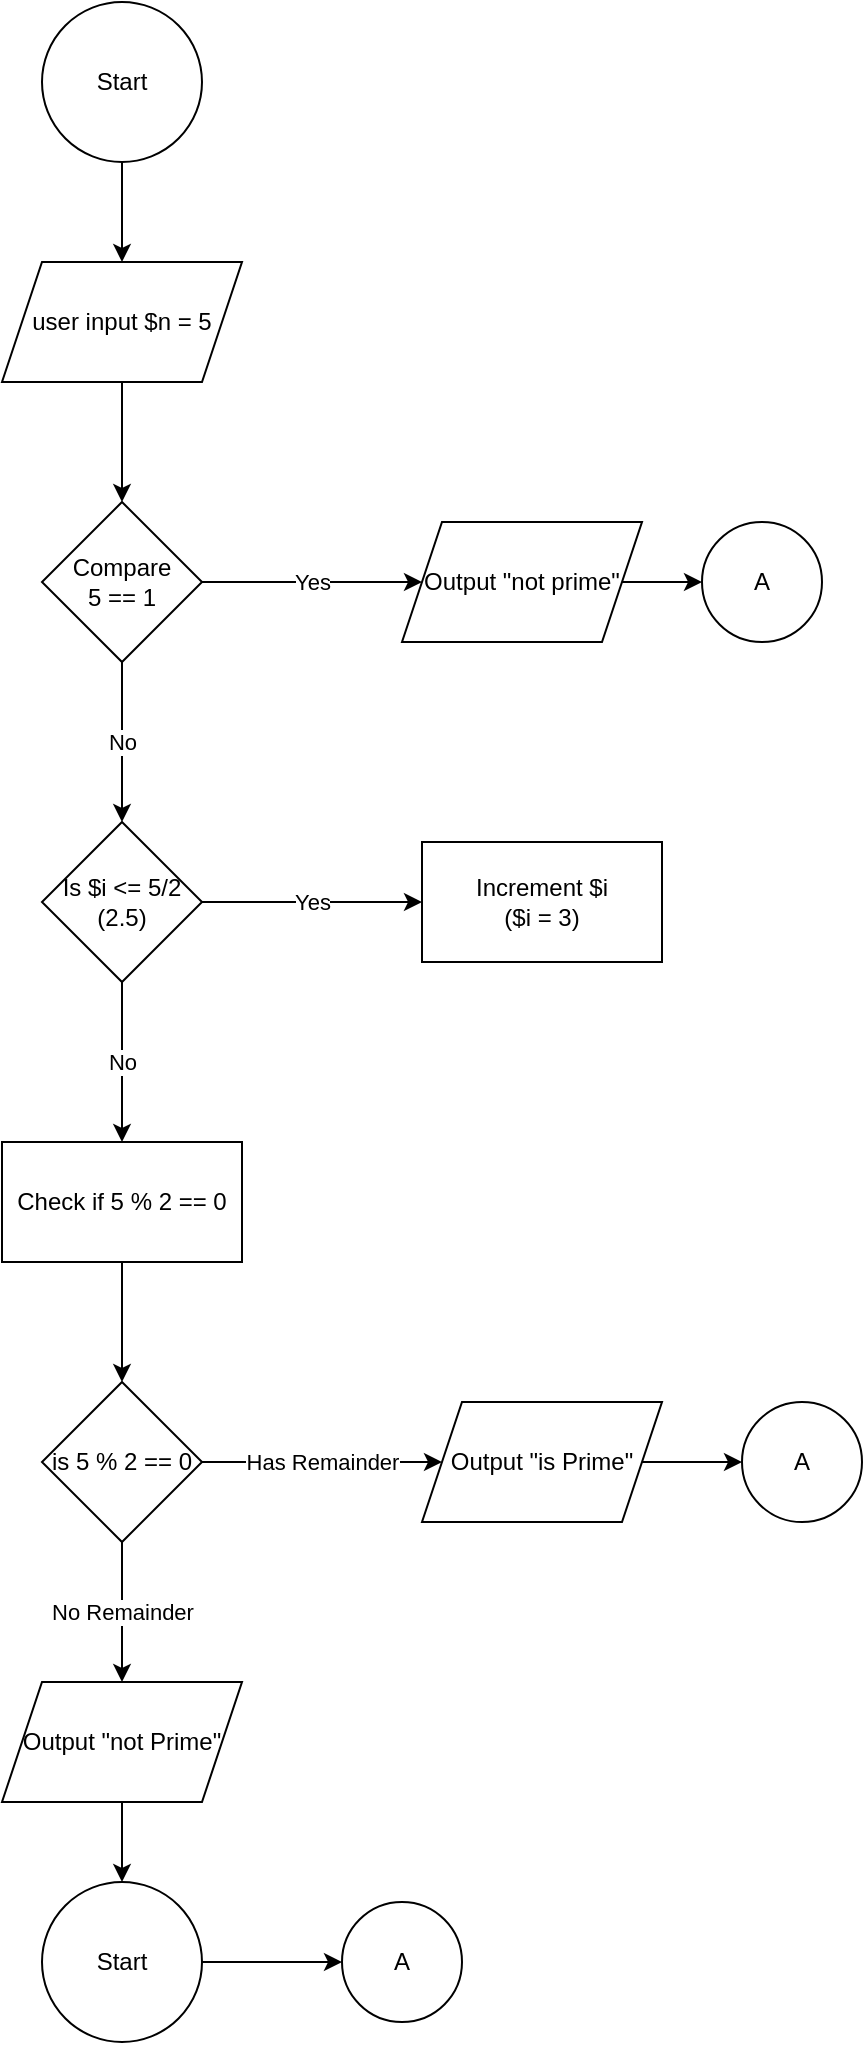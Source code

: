 <mxfile>
    <diagram id="bpVZ5jxyIORgbYGUrRnp" name="Page-1">
        <mxGraphModel dx="1130" dy="677" grid="1" gridSize="10" guides="1" tooltips="1" connect="1" arrows="1" fold="1" page="1" pageScale="1" pageWidth="3300" pageHeight="4681" math="0" shadow="0">
            <root>
                <mxCell id="0"/>
                <mxCell id="1" parent="0"/>
                <mxCell id="4" style="edgeStyle=none;html=1;entryX=0.5;entryY=0;entryDx=0;entryDy=0;" edge="1" parent="1" source="2" target="3">
                    <mxGeometry relative="1" as="geometry"/>
                </mxCell>
                <mxCell id="2" value="Start" style="ellipse;whiteSpace=wrap;html=1;aspect=fixed;" vertex="1" parent="1">
                    <mxGeometry x="460" y="100" width="80" height="80" as="geometry"/>
                </mxCell>
                <mxCell id="6" style="edgeStyle=none;html=1;entryX=0.5;entryY=0;entryDx=0;entryDy=0;" edge="1" parent="1" source="3">
                    <mxGeometry relative="1" as="geometry">
                        <mxPoint x="500" y="350" as="targetPoint"/>
                    </mxGeometry>
                </mxCell>
                <mxCell id="3" value="user input $n = 5" style="shape=parallelogram;perimeter=parallelogramPerimeter;whiteSpace=wrap;html=1;fixedSize=1;" vertex="1" parent="1">
                    <mxGeometry x="440" y="230" width="120" height="60" as="geometry"/>
                </mxCell>
                <mxCell id="9" value="Yes" style="edgeStyle=none;html=1;entryX=0;entryY=0.5;entryDx=0;entryDy=0;" edge="1" parent="1" source="7" target="8">
                    <mxGeometry relative="1" as="geometry"/>
                </mxCell>
                <mxCell id="11" value="No" style="edgeStyle=none;html=1;" edge="1" parent="1" source="7">
                    <mxGeometry relative="1" as="geometry">
                        <mxPoint x="500" y="510" as="targetPoint"/>
                    </mxGeometry>
                </mxCell>
                <mxCell id="7" value="Compare&lt;br&gt;5 == 1" style="rhombus;whiteSpace=wrap;html=1;" vertex="1" parent="1">
                    <mxGeometry x="460" y="350" width="80" height="80" as="geometry"/>
                </mxCell>
                <mxCell id="34" style="edgeStyle=none;html=1;exitX=1;exitY=0.5;exitDx=0;exitDy=0;entryX=0;entryY=0.5;entryDx=0;entryDy=0;" edge="1" parent="1" source="8" target="33">
                    <mxGeometry relative="1" as="geometry"/>
                </mxCell>
                <mxCell id="8" value="Output &quot;not prime&quot;" style="shape=parallelogram;perimeter=parallelogramPerimeter;whiteSpace=wrap;html=1;fixedSize=1;" vertex="1" parent="1">
                    <mxGeometry x="640" y="360" width="120" height="60" as="geometry"/>
                </mxCell>
                <mxCell id="16" value="Yes" style="edgeStyle=none;html=1;entryX=0;entryY=0.5;entryDx=0;entryDy=0;" edge="1" parent="1" source="12">
                    <mxGeometry relative="1" as="geometry">
                        <mxPoint x="650" y="550" as="targetPoint"/>
                    </mxGeometry>
                </mxCell>
                <mxCell id="19" value="No" style="edgeStyle=none;html=1;entryX=0.5;entryY=0;entryDx=0;entryDy=0;" edge="1" parent="1" source="12" target="18">
                    <mxGeometry relative="1" as="geometry"/>
                </mxCell>
                <mxCell id="12" value="Is $i &amp;lt;= 5/2&lt;br&gt;(2.5)" style="rhombus;whiteSpace=wrap;html=1;" vertex="1" parent="1">
                    <mxGeometry x="460" y="510" width="80" height="80" as="geometry"/>
                </mxCell>
                <mxCell id="17" value="Increment $i&lt;br&gt;($i = 3)" style="rounded=0;whiteSpace=wrap;html=1;" vertex="1" parent="1">
                    <mxGeometry x="650" y="520" width="120" height="60" as="geometry"/>
                </mxCell>
                <mxCell id="21" style="edgeStyle=none;html=1;entryX=0.5;entryY=0;entryDx=0;entryDy=0;" edge="1" parent="1" source="18" target="20">
                    <mxGeometry relative="1" as="geometry"/>
                </mxCell>
                <mxCell id="18" value="Check if 5 % 2 == 0" style="rounded=0;whiteSpace=wrap;html=1;" vertex="1" parent="1">
                    <mxGeometry x="440" y="670" width="120" height="60" as="geometry"/>
                </mxCell>
                <mxCell id="23" value="Has Remainder" style="edgeStyle=none;html=1;" edge="1" parent="1" source="20" target="24">
                    <mxGeometry relative="1" as="geometry">
                        <mxPoint x="610" y="830" as="targetPoint"/>
                    </mxGeometry>
                </mxCell>
                <mxCell id="26" value="No Remainder" style="edgeStyle=none;html=1;entryX=0.5;entryY=0;entryDx=0;entryDy=0;" edge="1" parent="1" source="20" target="25">
                    <mxGeometry relative="1" as="geometry"/>
                </mxCell>
                <mxCell id="20" value="is 5 % 2 == 0" style="rhombus;whiteSpace=wrap;html=1;" vertex="1" parent="1">
                    <mxGeometry x="460" y="790" width="80" height="80" as="geometry"/>
                </mxCell>
                <mxCell id="32" style="edgeStyle=none;html=1;entryX=0;entryY=0.5;entryDx=0;entryDy=0;" edge="1" parent="1" source="24" target="31">
                    <mxGeometry relative="1" as="geometry"/>
                </mxCell>
                <mxCell id="24" value="Output &quot;is Prime&quot;" style="shape=parallelogram;perimeter=parallelogramPerimeter;whiteSpace=wrap;html=1;fixedSize=1;" vertex="1" parent="1">
                    <mxGeometry x="650" y="800" width="120" height="60" as="geometry"/>
                </mxCell>
                <mxCell id="28" style="edgeStyle=none;html=1;entryX=0.5;entryY=0;entryDx=0;entryDy=0;" edge="1" parent="1" source="25" target="27">
                    <mxGeometry relative="1" as="geometry"/>
                </mxCell>
                <mxCell id="25" value="Output &quot;not Prime&quot;" style="shape=parallelogram;perimeter=parallelogramPerimeter;whiteSpace=wrap;html=1;fixedSize=1;" vertex="1" parent="1">
                    <mxGeometry x="440" y="940" width="120" height="60" as="geometry"/>
                </mxCell>
                <mxCell id="29" style="edgeStyle=none;html=1;" edge="1" parent="1" source="27">
                    <mxGeometry relative="1" as="geometry">
                        <mxPoint x="610" y="1080" as="targetPoint"/>
                    </mxGeometry>
                </mxCell>
                <mxCell id="27" value="Start" style="ellipse;whiteSpace=wrap;html=1;aspect=fixed;" vertex="1" parent="1">
                    <mxGeometry x="460" y="1040" width="80" height="80" as="geometry"/>
                </mxCell>
                <mxCell id="30" value="A" style="ellipse;whiteSpace=wrap;html=1;aspect=fixed;" vertex="1" parent="1">
                    <mxGeometry x="610" y="1050" width="60" height="60" as="geometry"/>
                </mxCell>
                <mxCell id="31" value="A" style="ellipse;whiteSpace=wrap;html=1;aspect=fixed;" vertex="1" parent="1">
                    <mxGeometry x="810" y="800" width="60" height="60" as="geometry"/>
                </mxCell>
                <mxCell id="33" value="A" style="ellipse;whiteSpace=wrap;html=1;aspect=fixed;" vertex="1" parent="1">
                    <mxGeometry x="790" y="360" width="60" height="60" as="geometry"/>
                </mxCell>
            </root>
        </mxGraphModel>
    </diagram>
</mxfile>